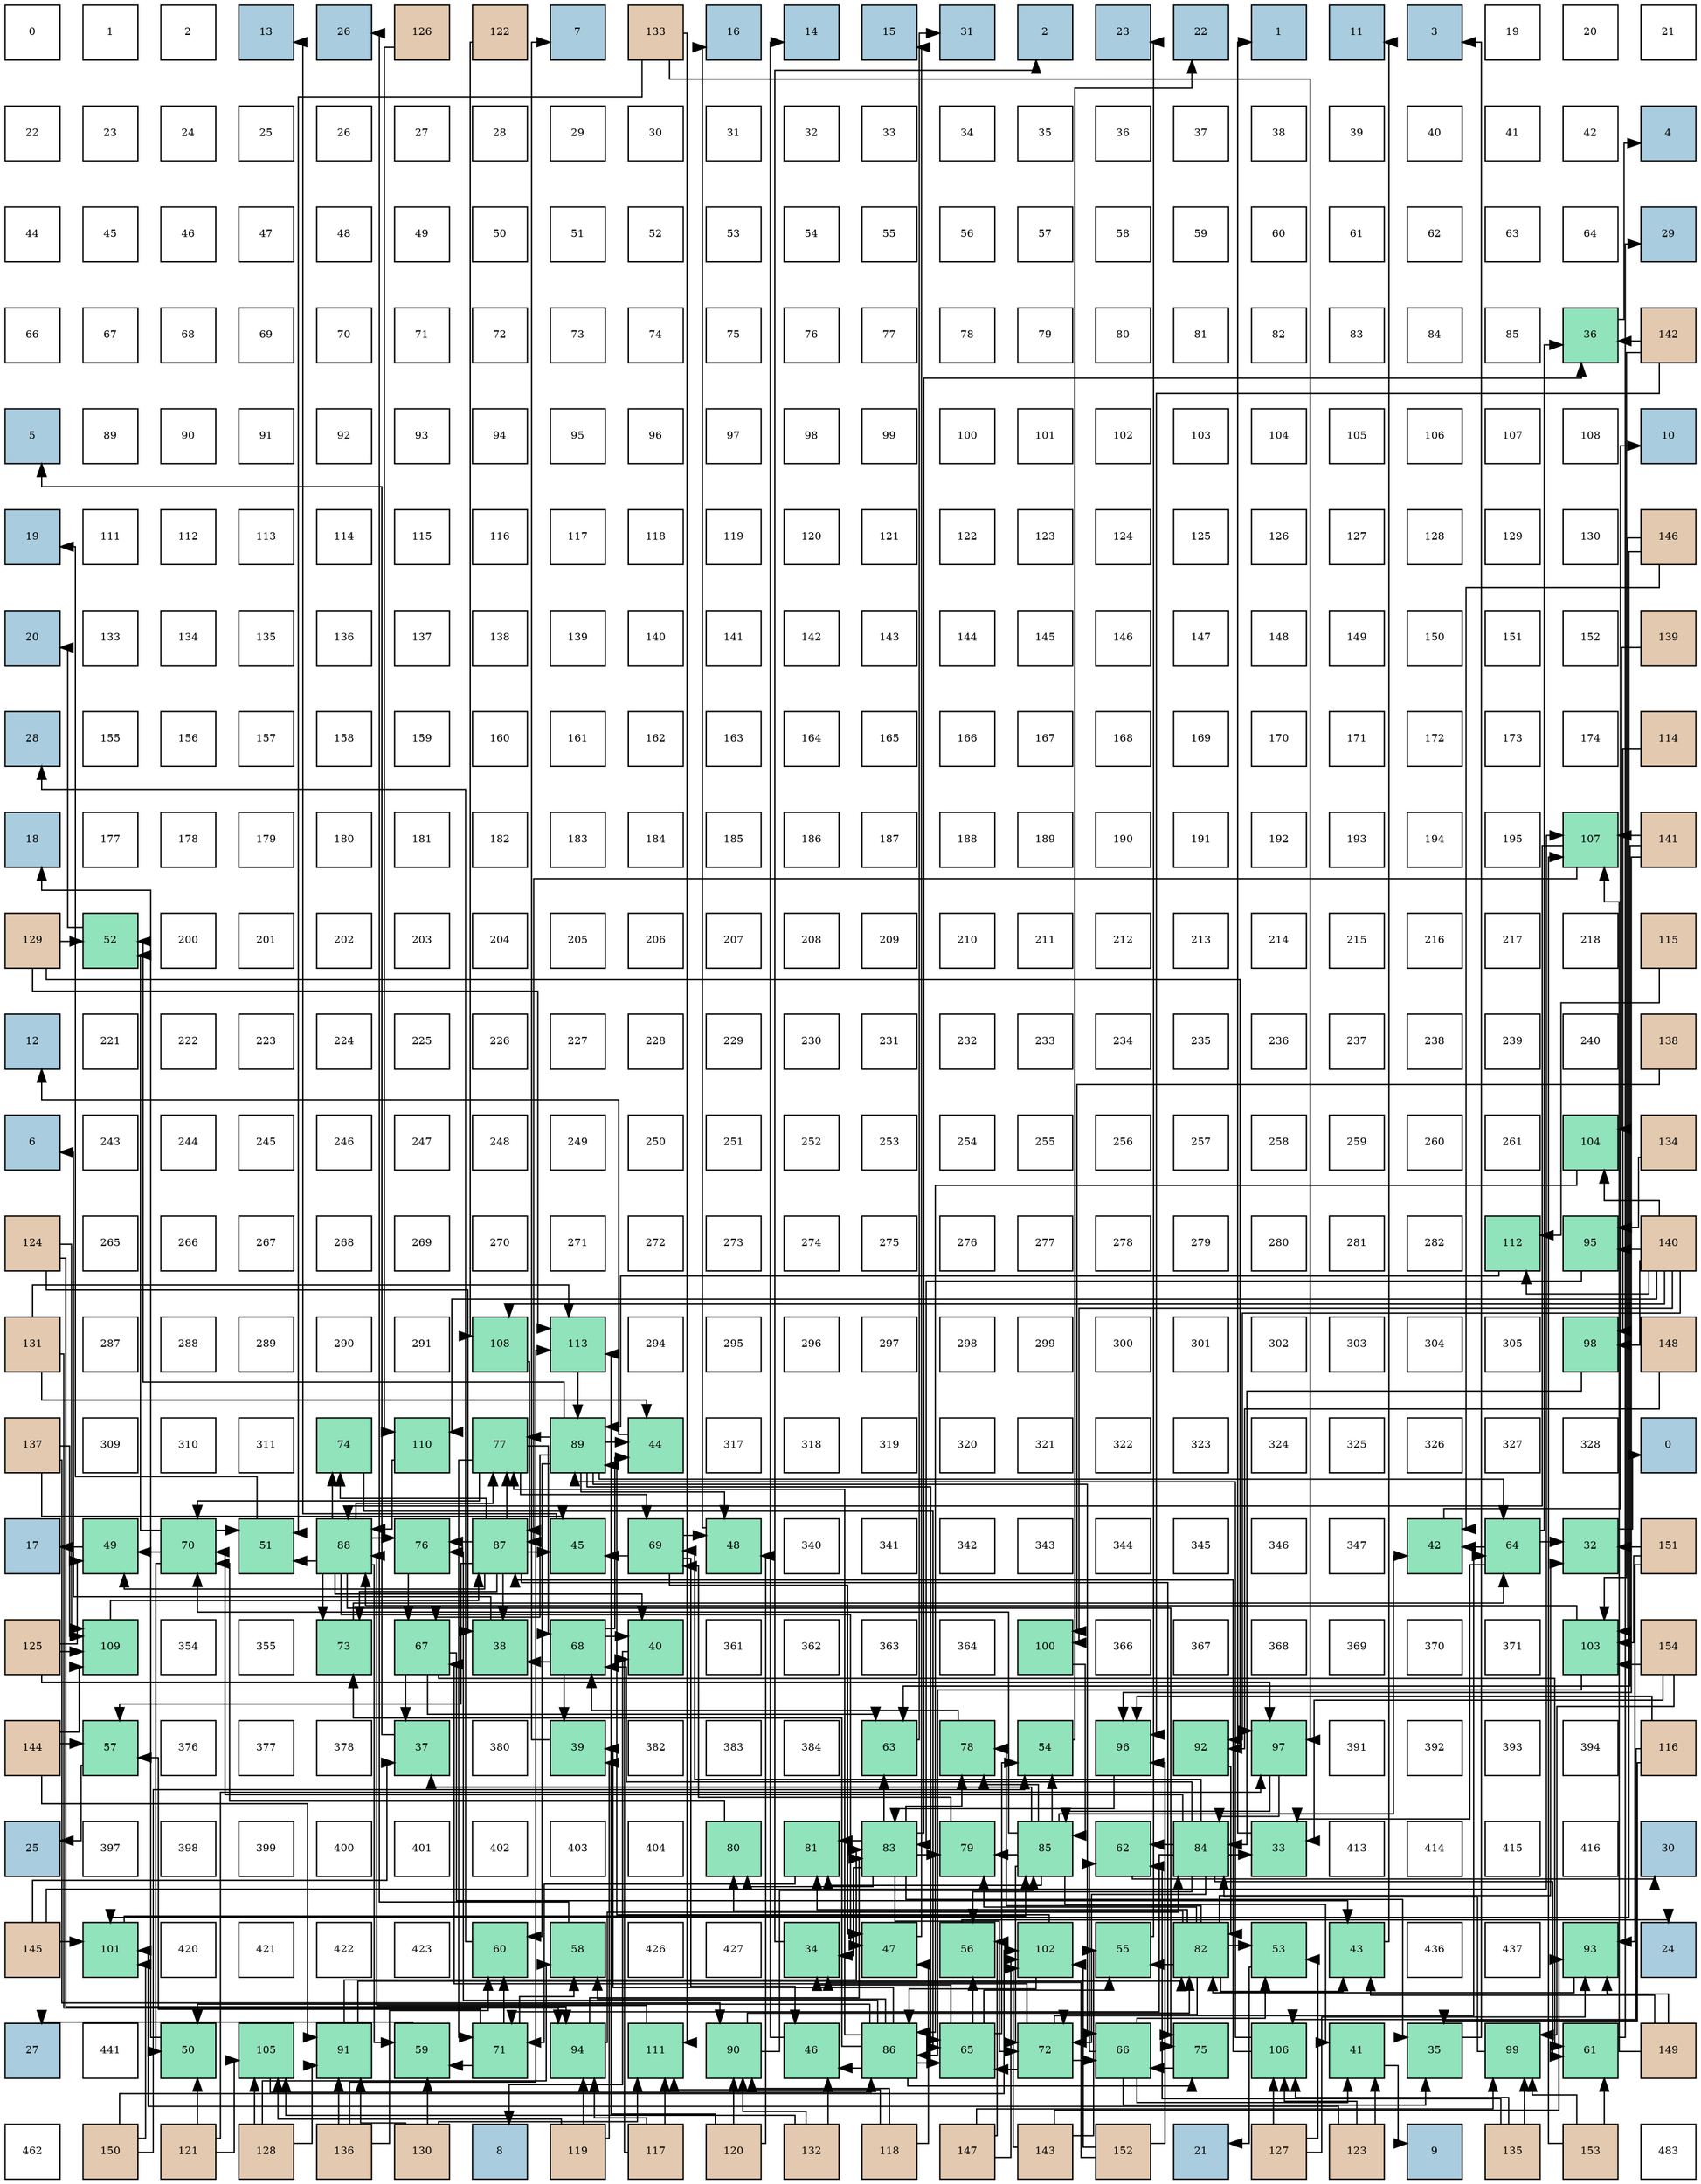 digraph layout{
 rankdir=TB;
 splines=ortho;
 node [style=filled shape=square fixedsize=true width=0.6];
0[label="0", fontsize=8, fillcolor="#ffffff"];
1[label="1", fontsize=8, fillcolor="#ffffff"];
2[label="2", fontsize=8, fillcolor="#ffffff"];
3[label="13", fontsize=8, fillcolor="#a9ccde"];
4[label="26", fontsize=8, fillcolor="#a9ccde"];
5[label="126", fontsize=8, fillcolor="#e3c9af"];
6[label="122", fontsize=8, fillcolor="#e3c9af"];
7[label="7", fontsize=8, fillcolor="#a9ccde"];
8[label="133", fontsize=8, fillcolor="#e3c9af"];
9[label="16", fontsize=8, fillcolor="#a9ccde"];
10[label="14", fontsize=8, fillcolor="#a9ccde"];
11[label="15", fontsize=8, fillcolor="#a9ccde"];
12[label="31", fontsize=8, fillcolor="#a9ccde"];
13[label="2", fontsize=8, fillcolor="#a9ccde"];
14[label="23", fontsize=8, fillcolor="#a9ccde"];
15[label="22", fontsize=8, fillcolor="#a9ccde"];
16[label="1", fontsize=8, fillcolor="#a9ccde"];
17[label="11", fontsize=8, fillcolor="#a9ccde"];
18[label="3", fontsize=8, fillcolor="#a9ccde"];
19[label="19", fontsize=8, fillcolor="#ffffff"];
20[label="20", fontsize=8, fillcolor="#ffffff"];
21[label="21", fontsize=8, fillcolor="#ffffff"];
22[label="22", fontsize=8, fillcolor="#ffffff"];
23[label="23", fontsize=8, fillcolor="#ffffff"];
24[label="24", fontsize=8, fillcolor="#ffffff"];
25[label="25", fontsize=8, fillcolor="#ffffff"];
26[label="26", fontsize=8, fillcolor="#ffffff"];
27[label="27", fontsize=8, fillcolor="#ffffff"];
28[label="28", fontsize=8, fillcolor="#ffffff"];
29[label="29", fontsize=8, fillcolor="#ffffff"];
30[label="30", fontsize=8, fillcolor="#ffffff"];
31[label="31", fontsize=8, fillcolor="#ffffff"];
32[label="32", fontsize=8, fillcolor="#ffffff"];
33[label="33", fontsize=8, fillcolor="#ffffff"];
34[label="34", fontsize=8, fillcolor="#ffffff"];
35[label="35", fontsize=8, fillcolor="#ffffff"];
36[label="36", fontsize=8, fillcolor="#ffffff"];
37[label="37", fontsize=8, fillcolor="#ffffff"];
38[label="38", fontsize=8, fillcolor="#ffffff"];
39[label="39", fontsize=8, fillcolor="#ffffff"];
40[label="40", fontsize=8, fillcolor="#ffffff"];
41[label="41", fontsize=8, fillcolor="#ffffff"];
42[label="42", fontsize=8, fillcolor="#ffffff"];
43[label="4", fontsize=8, fillcolor="#a9ccde"];
44[label="44", fontsize=8, fillcolor="#ffffff"];
45[label="45", fontsize=8, fillcolor="#ffffff"];
46[label="46", fontsize=8, fillcolor="#ffffff"];
47[label="47", fontsize=8, fillcolor="#ffffff"];
48[label="48", fontsize=8, fillcolor="#ffffff"];
49[label="49", fontsize=8, fillcolor="#ffffff"];
50[label="50", fontsize=8, fillcolor="#ffffff"];
51[label="51", fontsize=8, fillcolor="#ffffff"];
52[label="52", fontsize=8, fillcolor="#ffffff"];
53[label="53", fontsize=8, fillcolor="#ffffff"];
54[label="54", fontsize=8, fillcolor="#ffffff"];
55[label="55", fontsize=8, fillcolor="#ffffff"];
56[label="56", fontsize=8, fillcolor="#ffffff"];
57[label="57", fontsize=8, fillcolor="#ffffff"];
58[label="58", fontsize=8, fillcolor="#ffffff"];
59[label="59", fontsize=8, fillcolor="#ffffff"];
60[label="60", fontsize=8, fillcolor="#ffffff"];
61[label="61", fontsize=8, fillcolor="#ffffff"];
62[label="62", fontsize=8, fillcolor="#ffffff"];
63[label="63", fontsize=8, fillcolor="#ffffff"];
64[label="64", fontsize=8, fillcolor="#ffffff"];
65[label="29", fontsize=8, fillcolor="#a9ccde"];
66[label="66", fontsize=8, fillcolor="#ffffff"];
67[label="67", fontsize=8, fillcolor="#ffffff"];
68[label="68", fontsize=8, fillcolor="#ffffff"];
69[label="69", fontsize=8, fillcolor="#ffffff"];
70[label="70", fontsize=8, fillcolor="#ffffff"];
71[label="71", fontsize=8, fillcolor="#ffffff"];
72[label="72", fontsize=8, fillcolor="#ffffff"];
73[label="73", fontsize=8, fillcolor="#ffffff"];
74[label="74", fontsize=8, fillcolor="#ffffff"];
75[label="75", fontsize=8, fillcolor="#ffffff"];
76[label="76", fontsize=8, fillcolor="#ffffff"];
77[label="77", fontsize=8, fillcolor="#ffffff"];
78[label="78", fontsize=8, fillcolor="#ffffff"];
79[label="79", fontsize=8, fillcolor="#ffffff"];
80[label="80", fontsize=8, fillcolor="#ffffff"];
81[label="81", fontsize=8, fillcolor="#ffffff"];
82[label="82", fontsize=8, fillcolor="#ffffff"];
83[label="83", fontsize=8, fillcolor="#ffffff"];
84[label="84", fontsize=8, fillcolor="#ffffff"];
85[label="85", fontsize=8, fillcolor="#ffffff"];
86[label="36", fontsize=8, fillcolor="#91e3bb"];
87[label="142", fontsize=8, fillcolor="#e3c9af"];
88[label="5", fontsize=8, fillcolor="#a9ccde"];
89[label="89", fontsize=8, fillcolor="#ffffff"];
90[label="90", fontsize=8, fillcolor="#ffffff"];
91[label="91", fontsize=8, fillcolor="#ffffff"];
92[label="92", fontsize=8, fillcolor="#ffffff"];
93[label="93", fontsize=8, fillcolor="#ffffff"];
94[label="94", fontsize=8, fillcolor="#ffffff"];
95[label="95", fontsize=8, fillcolor="#ffffff"];
96[label="96", fontsize=8, fillcolor="#ffffff"];
97[label="97", fontsize=8, fillcolor="#ffffff"];
98[label="98", fontsize=8, fillcolor="#ffffff"];
99[label="99", fontsize=8, fillcolor="#ffffff"];
100[label="100", fontsize=8, fillcolor="#ffffff"];
101[label="101", fontsize=8, fillcolor="#ffffff"];
102[label="102", fontsize=8, fillcolor="#ffffff"];
103[label="103", fontsize=8, fillcolor="#ffffff"];
104[label="104", fontsize=8, fillcolor="#ffffff"];
105[label="105", fontsize=8, fillcolor="#ffffff"];
106[label="106", fontsize=8, fillcolor="#ffffff"];
107[label="107", fontsize=8, fillcolor="#ffffff"];
108[label="108", fontsize=8, fillcolor="#ffffff"];
109[label="10", fontsize=8, fillcolor="#a9ccde"];
110[label="19", fontsize=8, fillcolor="#a9ccde"];
111[label="111", fontsize=8, fillcolor="#ffffff"];
112[label="112", fontsize=8, fillcolor="#ffffff"];
113[label="113", fontsize=8, fillcolor="#ffffff"];
114[label="114", fontsize=8, fillcolor="#ffffff"];
115[label="115", fontsize=8, fillcolor="#ffffff"];
116[label="116", fontsize=8, fillcolor="#ffffff"];
117[label="117", fontsize=8, fillcolor="#ffffff"];
118[label="118", fontsize=8, fillcolor="#ffffff"];
119[label="119", fontsize=8, fillcolor="#ffffff"];
120[label="120", fontsize=8, fillcolor="#ffffff"];
121[label="121", fontsize=8, fillcolor="#ffffff"];
122[label="122", fontsize=8, fillcolor="#ffffff"];
123[label="123", fontsize=8, fillcolor="#ffffff"];
124[label="124", fontsize=8, fillcolor="#ffffff"];
125[label="125", fontsize=8, fillcolor="#ffffff"];
126[label="126", fontsize=8, fillcolor="#ffffff"];
127[label="127", fontsize=8, fillcolor="#ffffff"];
128[label="128", fontsize=8, fillcolor="#ffffff"];
129[label="129", fontsize=8, fillcolor="#ffffff"];
130[label="130", fontsize=8, fillcolor="#ffffff"];
131[label="146", fontsize=8, fillcolor="#e3c9af"];
132[label="20", fontsize=8, fillcolor="#a9ccde"];
133[label="133", fontsize=8, fillcolor="#ffffff"];
134[label="134", fontsize=8, fillcolor="#ffffff"];
135[label="135", fontsize=8, fillcolor="#ffffff"];
136[label="136", fontsize=8, fillcolor="#ffffff"];
137[label="137", fontsize=8, fillcolor="#ffffff"];
138[label="138", fontsize=8, fillcolor="#ffffff"];
139[label="139", fontsize=8, fillcolor="#ffffff"];
140[label="140", fontsize=8, fillcolor="#ffffff"];
141[label="141", fontsize=8, fillcolor="#ffffff"];
142[label="142", fontsize=8, fillcolor="#ffffff"];
143[label="143", fontsize=8, fillcolor="#ffffff"];
144[label="144", fontsize=8, fillcolor="#ffffff"];
145[label="145", fontsize=8, fillcolor="#ffffff"];
146[label="146", fontsize=8, fillcolor="#ffffff"];
147[label="147", fontsize=8, fillcolor="#ffffff"];
148[label="148", fontsize=8, fillcolor="#ffffff"];
149[label="149", fontsize=8, fillcolor="#ffffff"];
150[label="150", fontsize=8, fillcolor="#ffffff"];
151[label="151", fontsize=8, fillcolor="#ffffff"];
152[label="152", fontsize=8, fillcolor="#ffffff"];
153[label="139", fontsize=8, fillcolor="#e3c9af"];
154[label="28", fontsize=8, fillcolor="#a9ccde"];
155[label="155", fontsize=8, fillcolor="#ffffff"];
156[label="156", fontsize=8, fillcolor="#ffffff"];
157[label="157", fontsize=8, fillcolor="#ffffff"];
158[label="158", fontsize=8, fillcolor="#ffffff"];
159[label="159", fontsize=8, fillcolor="#ffffff"];
160[label="160", fontsize=8, fillcolor="#ffffff"];
161[label="161", fontsize=8, fillcolor="#ffffff"];
162[label="162", fontsize=8, fillcolor="#ffffff"];
163[label="163", fontsize=8, fillcolor="#ffffff"];
164[label="164", fontsize=8, fillcolor="#ffffff"];
165[label="165", fontsize=8, fillcolor="#ffffff"];
166[label="166", fontsize=8, fillcolor="#ffffff"];
167[label="167", fontsize=8, fillcolor="#ffffff"];
168[label="168", fontsize=8, fillcolor="#ffffff"];
169[label="169", fontsize=8, fillcolor="#ffffff"];
170[label="170", fontsize=8, fillcolor="#ffffff"];
171[label="171", fontsize=8, fillcolor="#ffffff"];
172[label="172", fontsize=8, fillcolor="#ffffff"];
173[label="173", fontsize=8, fillcolor="#ffffff"];
174[label="174", fontsize=8, fillcolor="#ffffff"];
175[label="114", fontsize=8, fillcolor="#e3c9af"];
176[label="18", fontsize=8, fillcolor="#a9ccde"];
177[label="177", fontsize=8, fillcolor="#ffffff"];
178[label="178", fontsize=8, fillcolor="#ffffff"];
179[label="179", fontsize=8, fillcolor="#ffffff"];
180[label="180", fontsize=8, fillcolor="#ffffff"];
181[label="181", fontsize=8, fillcolor="#ffffff"];
182[label="182", fontsize=8, fillcolor="#ffffff"];
183[label="183", fontsize=8, fillcolor="#ffffff"];
184[label="184", fontsize=8, fillcolor="#ffffff"];
185[label="185", fontsize=8, fillcolor="#ffffff"];
186[label="186", fontsize=8, fillcolor="#ffffff"];
187[label="187", fontsize=8, fillcolor="#ffffff"];
188[label="188", fontsize=8, fillcolor="#ffffff"];
189[label="189", fontsize=8, fillcolor="#ffffff"];
190[label="190", fontsize=8, fillcolor="#ffffff"];
191[label="191", fontsize=8, fillcolor="#ffffff"];
192[label="192", fontsize=8, fillcolor="#ffffff"];
193[label="193", fontsize=8, fillcolor="#ffffff"];
194[label="194", fontsize=8, fillcolor="#ffffff"];
195[label="195", fontsize=8, fillcolor="#ffffff"];
196[label="107", fontsize=8, fillcolor="#91e3bb"];
197[label="141", fontsize=8, fillcolor="#e3c9af"];
198[label="129", fontsize=8, fillcolor="#e3c9af"];
199[label="52", fontsize=8, fillcolor="#91e3bb"];
200[label="200", fontsize=8, fillcolor="#ffffff"];
201[label="201", fontsize=8, fillcolor="#ffffff"];
202[label="202", fontsize=8, fillcolor="#ffffff"];
203[label="203", fontsize=8, fillcolor="#ffffff"];
204[label="204", fontsize=8, fillcolor="#ffffff"];
205[label="205", fontsize=8, fillcolor="#ffffff"];
206[label="206", fontsize=8, fillcolor="#ffffff"];
207[label="207", fontsize=8, fillcolor="#ffffff"];
208[label="208", fontsize=8, fillcolor="#ffffff"];
209[label="209", fontsize=8, fillcolor="#ffffff"];
210[label="210", fontsize=8, fillcolor="#ffffff"];
211[label="211", fontsize=8, fillcolor="#ffffff"];
212[label="212", fontsize=8, fillcolor="#ffffff"];
213[label="213", fontsize=8, fillcolor="#ffffff"];
214[label="214", fontsize=8, fillcolor="#ffffff"];
215[label="215", fontsize=8, fillcolor="#ffffff"];
216[label="216", fontsize=8, fillcolor="#ffffff"];
217[label="217", fontsize=8, fillcolor="#ffffff"];
218[label="218", fontsize=8, fillcolor="#ffffff"];
219[label="115", fontsize=8, fillcolor="#e3c9af"];
220[label="12", fontsize=8, fillcolor="#a9ccde"];
221[label="221", fontsize=8, fillcolor="#ffffff"];
222[label="222", fontsize=8, fillcolor="#ffffff"];
223[label="223", fontsize=8, fillcolor="#ffffff"];
224[label="224", fontsize=8, fillcolor="#ffffff"];
225[label="225", fontsize=8, fillcolor="#ffffff"];
226[label="226", fontsize=8, fillcolor="#ffffff"];
227[label="227", fontsize=8, fillcolor="#ffffff"];
228[label="228", fontsize=8, fillcolor="#ffffff"];
229[label="229", fontsize=8, fillcolor="#ffffff"];
230[label="230", fontsize=8, fillcolor="#ffffff"];
231[label="231", fontsize=8, fillcolor="#ffffff"];
232[label="232", fontsize=8, fillcolor="#ffffff"];
233[label="233", fontsize=8, fillcolor="#ffffff"];
234[label="234", fontsize=8, fillcolor="#ffffff"];
235[label="235", fontsize=8, fillcolor="#ffffff"];
236[label="236", fontsize=8, fillcolor="#ffffff"];
237[label="237", fontsize=8, fillcolor="#ffffff"];
238[label="238", fontsize=8, fillcolor="#ffffff"];
239[label="239", fontsize=8, fillcolor="#ffffff"];
240[label="240", fontsize=8, fillcolor="#ffffff"];
241[label="138", fontsize=8, fillcolor="#e3c9af"];
242[label="6", fontsize=8, fillcolor="#a9ccde"];
243[label="243", fontsize=8, fillcolor="#ffffff"];
244[label="244", fontsize=8, fillcolor="#ffffff"];
245[label="245", fontsize=8, fillcolor="#ffffff"];
246[label="246", fontsize=8, fillcolor="#ffffff"];
247[label="247", fontsize=8, fillcolor="#ffffff"];
248[label="248", fontsize=8, fillcolor="#ffffff"];
249[label="249", fontsize=8, fillcolor="#ffffff"];
250[label="250", fontsize=8, fillcolor="#ffffff"];
251[label="251", fontsize=8, fillcolor="#ffffff"];
252[label="252", fontsize=8, fillcolor="#ffffff"];
253[label="253", fontsize=8, fillcolor="#ffffff"];
254[label="254", fontsize=8, fillcolor="#ffffff"];
255[label="255", fontsize=8, fillcolor="#ffffff"];
256[label="256", fontsize=8, fillcolor="#ffffff"];
257[label="257", fontsize=8, fillcolor="#ffffff"];
258[label="258", fontsize=8, fillcolor="#ffffff"];
259[label="259", fontsize=8, fillcolor="#ffffff"];
260[label="260", fontsize=8, fillcolor="#ffffff"];
261[label="261", fontsize=8, fillcolor="#ffffff"];
262[label="104", fontsize=8, fillcolor="#91e3bb"];
263[label="134", fontsize=8, fillcolor="#e3c9af"];
264[label="124", fontsize=8, fillcolor="#e3c9af"];
265[label="265", fontsize=8, fillcolor="#ffffff"];
266[label="266", fontsize=8, fillcolor="#ffffff"];
267[label="267", fontsize=8, fillcolor="#ffffff"];
268[label="268", fontsize=8, fillcolor="#ffffff"];
269[label="269", fontsize=8, fillcolor="#ffffff"];
270[label="270", fontsize=8, fillcolor="#ffffff"];
271[label="271", fontsize=8, fillcolor="#ffffff"];
272[label="272", fontsize=8, fillcolor="#ffffff"];
273[label="273", fontsize=8, fillcolor="#ffffff"];
274[label="274", fontsize=8, fillcolor="#ffffff"];
275[label="275", fontsize=8, fillcolor="#ffffff"];
276[label="276", fontsize=8, fillcolor="#ffffff"];
277[label="277", fontsize=8, fillcolor="#ffffff"];
278[label="278", fontsize=8, fillcolor="#ffffff"];
279[label="279", fontsize=8, fillcolor="#ffffff"];
280[label="280", fontsize=8, fillcolor="#ffffff"];
281[label="281", fontsize=8, fillcolor="#ffffff"];
282[label="282", fontsize=8, fillcolor="#ffffff"];
283[label="112", fontsize=8, fillcolor="#91e3bb"];
284[label="95", fontsize=8, fillcolor="#91e3bb"];
285[label="140", fontsize=8, fillcolor="#e3c9af"];
286[label="131", fontsize=8, fillcolor="#e3c9af"];
287[label="287", fontsize=8, fillcolor="#ffffff"];
288[label="288", fontsize=8, fillcolor="#ffffff"];
289[label="289", fontsize=8, fillcolor="#ffffff"];
290[label="290", fontsize=8, fillcolor="#ffffff"];
291[label="291", fontsize=8, fillcolor="#ffffff"];
292[label="108", fontsize=8, fillcolor="#91e3bb"];
293[label="113", fontsize=8, fillcolor="#91e3bb"];
294[label="294", fontsize=8, fillcolor="#ffffff"];
295[label="295", fontsize=8, fillcolor="#ffffff"];
296[label="296", fontsize=8, fillcolor="#ffffff"];
297[label="297", fontsize=8, fillcolor="#ffffff"];
298[label="298", fontsize=8, fillcolor="#ffffff"];
299[label="299", fontsize=8, fillcolor="#ffffff"];
300[label="300", fontsize=8, fillcolor="#ffffff"];
301[label="301", fontsize=8, fillcolor="#ffffff"];
302[label="302", fontsize=8, fillcolor="#ffffff"];
303[label="303", fontsize=8, fillcolor="#ffffff"];
304[label="304", fontsize=8, fillcolor="#ffffff"];
305[label="305", fontsize=8, fillcolor="#ffffff"];
306[label="98", fontsize=8, fillcolor="#91e3bb"];
307[label="148", fontsize=8, fillcolor="#e3c9af"];
308[label="137", fontsize=8, fillcolor="#e3c9af"];
309[label="309", fontsize=8, fillcolor="#ffffff"];
310[label="310", fontsize=8, fillcolor="#ffffff"];
311[label="311", fontsize=8, fillcolor="#ffffff"];
312[label="74", fontsize=8, fillcolor="#91e3bb"];
313[label="110", fontsize=8, fillcolor="#91e3bb"];
314[label="77", fontsize=8, fillcolor="#91e3bb"];
315[label="89", fontsize=8, fillcolor="#91e3bb"];
316[label="44", fontsize=8, fillcolor="#91e3bb"];
317[label="317", fontsize=8, fillcolor="#ffffff"];
318[label="318", fontsize=8, fillcolor="#ffffff"];
319[label="319", fontsize=8, fillcolor="#ffffff"];
320[label="320", fontsize=8, fillcolor="#ffffff"];
321[label="321", fontsize=8, fillcolor="#ffffff"];
322[label="322", fontsize=8, fillcolor="#ffffff"];
323[label="323", fontsize=8, fillcolor="#ffffff"];
324[label="324", fontsize=8, fillcolor="#ffffff"];
325[label="325", fontsize=8, fillcolor="#ffffff"];
326[label="326", fontsize=8, fillcolor="#ffffff"];
327[label="327", fontsize=8, fillcolor="#ffffff"];
328[label="328", fontsize=8, fillcolor="#ffffff"];
329[label="0", fontsize=8, fillcolor="#a9ccde"];
330[label="17", fontsize=8, fillcolor="#a9ccde"];
331[label="49", fontsize=8, fillcolor="#91e3bb"];
332[label="70", fontsize=8, fillcolor="#91e3bb"];
333[label="51", fontsize=8, fillcolor="#91e3bb"];
334[label="88", fontsize=8, fillcolor="#91e3bb"];
335[label="76", fontsize=8, fillcolor="#91e3bb"];
336[label="87", fontsize=8, fillcolor="#91e3bb"];
337[label="45", fontsize=8, fillcolor="#91e3bb"];
338[label="69", fontsize=8, fillcolor="#91e3bb"];
339[label="48", fontsize=8, fillcolor="#91e3bb"];
340[label="340", fontsize=8, fillcolor="#ffffff"];
341[label="341", fontsize=8, fillcolor="#ffffff"];
342[label="342", fontsize=8, fillcolor="#ffffff"];
343[label="343", fontsize=8, fillcolor="#ffffff"];
344[label="344", fontsize=8, fillcolor="#ffffff"];
345[label="345", fontsize=8, fillcolor="#ffffff"];
346[label="346", fontsize=8, fillcolor="#ffffff"];
347[label="347", fontsize=8, fillcolor="#ffffff"];
348[label="42", fontsize=8, fillcolor="#91e3bb"];
349[label="64", fontsize=8, fillcolor="#91e3bb"];
350[label="32", fontsize=8, fillcolor="#91e3bb"];
351[label="151", fontsize=8, fillcolor="#e3c9af"];
352[label="125", fontsize=8, fillcolor="#e3c9af"];
353[label="109", fontsize=8, fillcolor="#91e3bb"];
354[label="354", fontsize=8, fillcolor="#ffffff"];
355[label="355", fontsize=8, fillcolor="#ffffff"];
356[label="73", fontsize=8, fillcolor="#91e3bb"];
357[label="67", fontsize=8, fillcolor="#91e3bb"];
358[label="38", fontsize=8, fillcolor="#91e3bb"];
359[label="68", fontsize=8, fillcolor="#91e3bb"];
360[label="40", fontsize=8, fillcolor="#91e3bb"];
361[label="361", fontsize=8, fillcolor="#ffffff"];
362[label="362", fontsize=8, fillcolor="#ffffff"];
363[label="363", fontsize=8, fillcolor="#ffffff"];
364[label="364", fontsize=8, fillcolor="#ffffff"];
365[label="100", fontsize=8, fillcolor="#91e3bb"];
366[label="366", fontsize=8, fillcolor="#ffffff"];
367[label="367", fontsize=8, fillcolor="#ffffff"];
368[label="368", fontsize=8, fillcolor="#ffffff"];
369[label="369", fontsize=8, fillcolor="#ffffff"];
370[label="370", fontsize=8, fillcolor="#ffffff"];
371[label="371", fontsize=8, fillcolor="#ffffff"];
372[label="103", fontsize=8, fillcolor="#91e3bb"];
373[label="154", fontsize=8, fillcolor="#e3c9af"];
374[label="144", fontsize=8, fillcolor="#e3c9af"];
375[label="57", fontsize=8, fillcolor="#91e3bb"];
376[label="376", fontsize=8, fillcolor="#ffffff"];
377[label="377", fontsize=8, fillcolor="#ffffff"];
378[label="378", fontsize=8, fillcolor="#ffffff"];
379[label="37", fontsize=8, fillcolor="#91e3bb"];
380[label="380", fontsize=8, fillcolor="#ffffff"];
381[label="39", fontsize=8, fillcolor="#91e3bb"];
382[label="382", fontsize=8, fillcolor="#ffffff"];
383[label="383", fontsize=8, fillcolor="#ffffff"];
384[label="384", fontsize=8, fillcolor="#ffffff"];
385[label="63", fontsize=8, fillcolor="#91e3bb"];
386[label="78", fontsize=8, fillcolor="#91e3bb"];
387[label="54", fontsize=8, fillcolor="#91e3bb"];
388[label="96", fontsize=8, fillcolor="#91e3bb"];
389[label="92", fontsize=8, fillcolor="#91e3bb"];
390[label="97", fontsize=8, fillcolor="#91e3bb"];
391[label="391", fontsize=8, fillcolor="#ffffff"];
392[label="392", fontsize=8, fillcolor="#ffffff"];
393[label="393", fontsize=8, fillcolor="#ffffff"];
394[label="394", fontsize=8, fillcolor="#ffffff"];
395[label="116", fontsize=8, fillcolor="#e3c9af"];
396[label="25", fontsize=8, fillcolor="#a9ccde"];
397[label="397", fontsize=8, fillcolor="#ffffff"];
398[label="398", fontsize=8, fillcolor="#ffffff"];
399[label="399", fontsize=8, fillcolor="#ffffff"];
400[label="400", fontsize=8, fillcolor="#ffffff"];
401[label="401", fontsize=8, fillcolor="#ffffff"];
402[label="402", fontsize=8, fillcolor="#ffffff"];
403[label="403", fontsize=8, fillcolor="#ffffff"];
404[label="404", fontsize=8, fillcolor="#ffffff"];
405[label="80", fontsize=8, fillcolor="#91e3bb"];
406[label="81", fontsize=8, fillcolor="#91e3bb"];
407[label="83", fontsize=8, fillcolor="#91e3bb"];
408[label="79", fontsize=8, fillcolor="#91e3bb"];
409[label="85", fontsize=8, fillcolor="#91e3bb"];
410[label="62", fontsize=8, fillcolor="#91e3bb"];
411[label="84", fontsize=8, fillcolor="#91e3bb"];
412[label="33", fontsize=8, fillcolor="#91e3bb"];
413[label="413", fontsize=8, fillcolor="#ffffff"];
414[label="414", fontsize=8, fillcolor="#ffffff"];
415[label="415", fontsize=8, fillcolor="#ffffff"];
416[label="416", fontsize=8, fillcolor="#ffffff"];
417[label="30", fontsize=8, fillcolor="#a9ccde"];
418[label="145", fontsize=8, fillcolor="#e3c9af"];
419[label="101", fontsize=8, fillcolor="#91e3bb"];
420[label="420", fontsize=8, fillcolor="#ffffff"];
421[label="421", fontsize=8, fillcolor="#ffffff"];
422[label="422", fontsize=8, fillcolor="#ffffff"];
423[label="423", fontsize=8, fillcolor="#ffffff"];
424[label="60", fontsize=8, fillcolor="#91e3bb"];
425[label="58", fontsize=8, fillcolor="#91e3bb"];
426[label="426", fontsize=8, fillcolor="#ffffff"];
427[label="427", fontsize=8, fillcolor="#ffffff"];
428[label="34", fontsize=8, fillcolor="#91e3bb"];
429[label="47", fontsize=8, fillcolor="#91e3bb"];
430[label="56", fontsize=8, fillcolor="#91e3bb"];
431[label="102", fontsize=8, fillcolor="#91e3bb"];
432[label="55", fontsize=8, fillcolor="#91e3bb"];
433[label="82", fontsize=8, fillcolor="#91e3bb"];
434[label="53", fontsize=8, fillcolor="#91e3bb"];
435[label="43", fontsize=8, fillcolor="#91e3bb"];
436[label="436", fontsize=8, fillcolor="#ffffff"];
437[label="437", fontsize=8, fillcolor="#ffffff"];
438[label="93", fontsize=8, fillcolor="#91e3bb"];
439[label="24", fontsize=8, fillcolor="#a9ccde"];
440[label="27", fontsize=8, fillcolor="#a9ccde"];
441[label="441", fontsize=8, fillcolor="#ffffff"];
442[label="50", fontsize=8, fillcolor="#91e3bb"];
443[label="105", fontsize=8, fillcolor="#91e3bb"];
444[label="91", fontsize=8, fillcolor="#91e3bb"];
445[label="59", fontsize=8, fillcolor="#91e3bb"];
446[label="71", fontsize=8, fillcolor="#91e3bb"];
447[label="94", fontsize=8, fillcolor="#91e3bb"];
448[label="111", fontsize=8, fillcolor="#91e3bb"];
449[label="90", fontsize=8, fillcolor="#91e3bb"];
450[label="46", fontsize=8, fillcolor="#91e3bb"];
451[label="86", fontsize=8, fillcolor="#91e3bb"];
452[label="65", fontsize=8, fillcolor="#91e3bb"];
453[label="72", fontsize=8, fillcolor="#91e3bb"];
454[label="66", fontsize=8, fillcolor="#91e3bb"];
455[label="75", fontsize=8, fillcolor="#91e3bb"];
456[label="106", fontsize=8, fillcolor="#91e3bb"];
457[label="41", fontsize=8, fillcolor="#91e3bb"];
458[label="35", fontsize=8, fillcolor="#91e3bb"];
459[label="99", fontsize=8, fillcolor="#91e3bb"];
460[label="61", fontsize=8, fillcolor="#91e3bb"];
461[label="149", fontsize=8, fillcolor="#e3c9af"];
462[label="462", fontsize=8, fillcolor="#ffffff"];
463[label="150", fontsize=8, fillcolor="#e3c9af"];
464[label="121", fontsize=8, fillcolor="#e3c9af"];
465[label="128", fontsize=8, fillcolor="#e3c9af"];
466[label="136", fontsize=8, fillcolor="#e3c9af"];
467[label="130", fontsize=8, fillcolor="#e3c9af"];
468[label="8", fontsize=8, fillcolor="#a9ccde"];
469[label="119", fontsize=8, fillcolor="#e3c9af"];
470[label="117", fontsize=8, fillcolor="#e3c9af"];
471[label="120", fontsize=8, fillcolor="#e3c9af"];
472[label="132", fontsize=8, fillcolor="#e3c9af"];
473[label="118", fontsize=8, fillcolor="#e3c9af"];
474[label="147", fontsize=8, fillcolor="#e3c9af"];
475[label="143", fontsize=8, fillcolor="#e3c9af"];
476[label="152", fontsize=8, fillcolor="#e3c9af"];
477[label="21", fontsize=8, fillcolor="#a9ccde"];
478[label="127", fontsize=8, fillcolor="#e3c9af"];
479[label="123", fontsize=8, fillcolor="#e3c9af"];
480[label="9", fontsize=8, fillcolor="#a9ccde"];
481[label="135", fontsize=8, fillcolor="#e3c9af"];
482[label="153", fontsize=8, fillcolor="#e3c9af"];
483[label="483", fontsize=8, fillcolor="#ffffff"];
edge [constraint=false, style=vis];350 -> 329;
412 -> 16;
428 -> 13;
458 -> 18;
86 -> 43;
379 -> 88;
358 -> 242;
381 -> 7;
360 -> 468;
457 -> 480;
348 -> 109;
435 -> 17;
316 -> 220;
337 -> 3;
450 -> 10;
429 -> 11;
339 -> 9;
331 -> 330;
442 -> 176;
333 -> 110;
199 -> 132;
434 -> 477;
387 -> 15;
432 -> 14;
430 -> 439;
375 -> 396;
425 -> 4;
445 -> 440;
424 -> 154;
460 -> 65;
410 -> 417;
385 -> 12;
349 -> 350;
349 -> 412;
349 -> 86;
349 -> 348;
452 -> 428;
452 -> 387;
452 -> 432;
452 -> 430;
454 -> 458;
454 -> 457;
454 -> 434;
454 -> 410;
357 -> 379;
357 -> 435;
357 -> 460;
357 -> 385;
359 -> 358;
359 -> 381;
359 -> 360;
359 -> 316;
338 -> 337;
338 -> 450;
338 -> 429;
338 -> 339;
332 -> 331;
332 -> 442;
332 -> 333;
332 -> 199;
446 -> 375;
446 -> 425;
446 -> 445;
446 -> 424;
453 -> 349;
453 -> 452;
453 -> 454;
453 -> 357;
356 -> 349;
312 -> 452;
455 -> 454;
335 -> 357;
314 -> 359;
314 -> 338;
314 -> 332;
314 -> 446;
386 -> 359;
408 -> 338;
405 -> 332;
406 -> 446;
433 -> 350;
433 -> 435;
433 -> 434;
433 -> 432;
433 -> 453;
433 -> 386;
433 -> 408;
433 -> 405;
433 -> 406;
407 -> 428;
407 -> 458;
407 -> 86;
407 -> 385;
407 -> 453;
407 -> 386;
407 -> 408;
407 -> 405;
407 -> 406;
411 -> 412;
411 -> 430;
411 -> 460;
411 -> 410;
411 -> 359;
411 -> 338;
411 -> 332;
411 -> 446;
411 -> 453;
409 -> 379;
409 -> 457;
409 -> 348;
409 -> 387;
409 -> 332;
409 -> 453;
409 -> 386;
409 -> 408;
409 -> 406;
451 -> 381;
451 -> 450;
451 -> 442;
451 -> 425;
451 -> 452;
451 -> 356;
451 -> 455;
451 -> 335;
451 -> 314;
336 -> 358;
336 -> 337;
336 -> 331;
336 -> 375;
336 -> 356;
336 -> 312;
336 -> 455;
336 -> 335;
336 -> 314;
334 -> 360;
334 -> 429;
334 -> 333;
334 -> 445;
334 -> 356;
334 -> 312;
334 -> 455;
334 -> 335;
334 -> 314;
315 -> 316;
315 -> 339;
315 -> 199;
315 -> 424;
315 -> 349;
315 -> 452;
315 -> 454;
315 -> 357;
315 -> 314;
449 -> 433;
449 -> 409;
444 -> 433;
444 -> 407;
389 -> 433;
438 -> 433;
447 -> 407;
447 -> 411;
284 -> 407;
388 -> 407;
390 -> 411;
390 -> 409;
306 -> 411;
459 -> 411;
365 -> 409;
419 -> 409;
431 -> 451;
431 -> 315;
372 -> 451;
372 -> 334;
262 -> 451;
443 -> 451;
456 -> 336;
456 -> 315;
196 -> 336;
196 -> 334;
292 -> 336;
353 -> 336;
313 -> 334;
448 -> 334;
283 -> 315;
293 -> 315;
175 -> 306;
219 -> 283;
395 -> 458;
395 -> 388;
395 -> 456;
470 -> 360;
470 -> 447;
470 -> 448;
473 -> 429;
473 -> 449;
473 -> 448;
469 -> 381;
469 -> 447;
469 -> 443;
471 -> 339;
471 -> 449;
471 -> 293;
464 -> 442;
464 -> 390;
464 -> 443;
6 -> 292;
479 -> 457;
479 -> 419;
479 -> 456;
264 -> 358;
264 -> 447;
264 -> 353;
352 -> 331;
352 -> 390;
352 -> 353;
5 -> 313;
478 -> 434;
478 -> 438;
478 -> 456;
465 -> 425;
465 -> 444;
465 -> 443;
198 -> 199;
198 -> 390;
198 -> 293;
467 -> 445;
467 -> 444;
467 -> 448;
286 -> 316;
286 -> 447;
286 -> 293;
472 -> 450;
472 -> 449;
472 -> 443;
8 -> 333;
8 -> 390;
8 -> 448;
263 -> 284;
481 -> 410;
481 -> 459;
481 -> 456;
466 -> 424;
466 -> 444;
466 -> 293;
308 -> 337;
308 -> 449;
308 -> 353;
241 -> 365;
153 -> 262;
285 -> 389;
285 -> 284;
285 -> 306;
285 -> 365;
285 -> 262;
285 -> 292;
285 -> 313;
285 -> 283;
197 -> 385;
197 -> 388;
197 -> 196;
87 -> 86;
87 -> 388;
87 -> 372;
475 -> 432;
475 -> 438;
475 -> 431;
374 -> 375;
374 -> 444;
374 -> 353;
418 -> 379;
418 -> 419;
418 -> 196;
131 -> 348;
131 -> 419;
131 -> 372;
474 -> 430;
474 -> 459;
474 -> 431;
307 -> 389;
461 -> 435;
461 -> 438;
461 -> 196;
463 -> 387;
463 -> 419;
463 -> 431;
351 -> 350;
351 -> 438;
351 -> 372;
476 -> 428;
476 -> 388;
476 -> 431;
482 -> 460;
482 -> 459;
482 -> 196;
373 -> 412;
373 -> 459;
373 -> 372;
edge [constraint=true, style=invis];
0 -> 22 -> 44 -> 66 -> 88 -> 110 -> 132 -> 154 -> 176 -> 198 -> 220 -> 242 -> 264 -> 286 -> 308 -> 330 -> 352 -> 374 -> 396 -> 418 -> 440 -> 462;
1 -> 23 -> 45 -> 67 -> 89 -> 111 -> 133 -> 155 -> 177 -> 199 -> 221 -> 243 -> 265 -> 287 -> 309 -> 331 -> 353 -> 375 -> 397 -> 419 -> 441 -> 463;
2 -> 24 -> 46 -> 68 -> 90 -> 112 -> 134 -> 156 -> 178 -> 200 -> 222 -> 244 -> 266 -> 288 -> 310 -> 332 -> 354 -> 376 -> 398 -> 420 -> 442 -> 464;
3 -> 25 -> 47 -> 69 -> 91 -> 113 -> 135 -> 157 -> 179 -> 201 -> 223 -> 245 -> 267 -> 289 -> 311 -> 333 -> 355 -> 377 -> 399 -> 421 -> 443 -> 465;
4 -> 26 -> 48 -> 70 -> 92 -> 114 -> 136 -> 158 -> 180 -> 202 -> 224 -> 246 -> 268 -> 290 -> 312 -> 334 -> 356 -> 378 -> 400 -> 422 -> 444 -> 466;
5 -> 27 -> 49 -> 71 -> 93 -> 115 -> 137 -> 159 -> 181 -> 203 -> 225 -> 247 -> 269 -> 291 -> 313 -> 335 -> 357 -> 379 -> 401 -> 423 -> 445 -> 467;
6 -> 28 -> 50 -> 72 -> 94 -> 116 -> 138 -> 160 -> 182 -> 204 -> 226 -> 248 -> 270 -> 292 -> 314 -> 336 -> 358 -> 380 -> 402 -> 424 -> 446 -> 468;
7 -> 29 -> 51 -> 73 -> 95 -> 117 -> 139 -> 161 -> 183 -> 205 -> 227 -> 249 -> 271 -> 293 -> 315 -> 337 -> 359 -> 381 -> 403 -> 425 -> 447 -> 469;
8 -> 30 -> 52 -> 74 -> 96 -> 118 -> 140 -> 162 -> 184 -> 206 -> 228 -> 250 -> 272 -> 294 -> 316 -> 338 -> 360 -> 382 -> 404 -> 426 -> 448 -> 470;
9 -> 31 -> 53 -> 75 -> 97 -> 119 -> 141 -> 163 -> 185 -> 207 -> 229 -> 251 -> 273 -> 295 -> 317 -> 339 -> 361 -> 383 -> 405 -> 427 -> 449 -> 471;
10 -> 32 -> 54 -> 76 -> 98 -> 120 -> 142 -> 164 -> 186 -> 208 -> 230 -> 252 -> 274 -> 296 -> 318 -> 340 -> 362 -> 384 -> 406 -> 428 -> 450 -> 472;
11 -> 33 -> 55 -> 77 -> 99 -> 121 -> 143 -> 165 -> 187 -> 209 -> 231 -> 253 -> 275 -> 297 -> 319 -> 341 -> 363 -> 385 -> 407 -> 429 -> 451 -> 473;
12 -> 34 -> 56 -> 78 -> 100 -> 122 -> 144 -> 166 -> 188 -> 210 -> 232 -> 254 -> 276 -> 298 -> 320 -> 342 -> 364 -> 386 -> 408 -> 430 -> 452 -> 474;
13 -> 35 -> 57 -> 79 -> 101 -> 123 -> 145 -> 167 -> 189 -> 211 -> 233 -> 255 -> 277 -> 299 -> 321 -> 343 -> 365 -> 387 -> 409 -> 431 -> 453 -> 475;
14 -> 36 -> 58 -> 80 -> 102 -> 124 -> 146 -> 168 -> 190 -> 212 -> 234 -> 256 -> 278 -> 300 -> 322 -> 344 -> 366 -> 388 -> 410 -> 432 -> 454 -> 476;
15 -> 37 -> 59 -> 81 -> 103 -> 125 -> 147 -> 169 -> 191 -> 213 -> 235 -> 257 -> 279 -> 301 -> 323 -> 345 -> 367 -> 389 -> 411 -> 433 -> 455 -> 477;
16 -> 38 -> 60 -> 82 -> 104 -> 126 -> 148 -> 170 -> 192 -> 214 -> 236 -> 258 -> 280 -> 302 -> 324 -> 346 -> 368 -> 390 -> 412 -> 434 -> 456 -> 478;
17 -> 39 -> 61 -> 83 -> 105 -> 127 -> 149 -> 171 -> 193 -> 215 -> 237 -> 259 -> 281 -> 303 -> 325 -> 347 -> 369 -> 391 -> 413 -> 435 -> 457 -> 479;
18 -> 40 -> 62 -> 84 -> 106 -> 128 -> 150 -> 172 -> 194 -> 216 -> 238 -> 260 -> 282 -> 304 -> 326 -> 348 -> 370 -> 392 -> 414 -> 436 -> 458 -> 480;
19 -> 41 -> 63 -> 85 -> 107 -> 129 -> 151 -> 173 -> 195 -> 217 -> 239 -> 261 -> 283 -> 305 -> 327 -> 349 -> 371 -> 393 -> 415 -> 437 -> 459 -> 481;
20 -> 42 -> 64 -> 86 -> 108 -> 130 -> 152 -> 174 -> 196 -> 218 -> 240 -> 262 -> 284 -> 306 -> 328 -> 350 -> 372 -> 394 -> 416 -> 438 -> 460 -> 482;
21 -> 43 -> 65 -> 87 -> 109 -> 131 -> 153 -> 175 -> 197 -> 219 -> 241 -> 263 -> 285 -> 307 -> 329 -> 351 -> 373 -> 395 -> 417 -> 439 -> 461 -> 483;
rank = same {0 -> 1 -> 2 -> 3 -> 4 -> 5 -> 6 -> 7 -> 8 -> 9 -> 10 -> 11 -> 12 -> 13 -> 14 -> 15 -> 16 -> 17 -> 18 -> 19 -> 20 -> 21};
rank = same {22 -> 23 -> 24 -> 25 -> 26 -> 27 -> 28 -> 29 -> 30 -> 31 -> 32 -> 33 -> 34 -> 35 -> 36 -> 37 -> 38 -> 39 -> 40 -> 41 -> 42 -> 43};
rank = same {44 -> 45 -> 46 -> 47 -> 48 -> 49 -> 50 -> 51 -> 52 -> 53 -> 54 -> 55 -> 56 -> 57 -> 58 -> 59 -> 60 -> 61 -> 62 -> 63 -> 64 -> 65};
rank = same {66 -> 67 -> 68 -> 69 -> 70 -> 71 -> 72 -> 73 -> 74 -> 75 -> 76 -> 77 -> 78 -> 79 -> 80 -> 81 -> 82 -> 83 -> 84 -> 85 -> 86 -> 87};
rank = same {88 -> 89 -> 90 -> 91 -> 92 -> 93 -> 94 -> 95 -> 96 -> 97 -> 98 -> 99 -> 100 -> 101 -> 102 -> 103 -> 104 -> 105 -> 106 -> 107 -> 108 -> 109};
rank = same {110 -> 111 -> 112 -> 113 -> 114 -> 115 -> 116 -> 117 -> 118 -> 119 -> 120 -> 121 -> 122 -> 123 -> 124 -> 125 -> 126 -> 127 -> 128 -> 129 -> 130 -> 131};
rank = same {132 -> 133 -> 134 -> 135 -> 136 -> 137 -> 138 -> 139 -> 140 -> 141 -> 142 -> 143 -> 144 -> 145 -> 146 -> 147 -> 148 -> 149 -> 150 -> 151 -> 152 -> 153};
rank = same {154 -> 155 -> 156 -> 157 -> 158 -> 159 -> 160 -> 161 -> 162 -> 163 -> 164 -> 165 -> 166 -> 167 -> 168 -> 169 -> 170 -> 171 -> 172 -> 173 -> 174 -> 175};
rank = same {176 -> 177 -> 178 -> 179 -> 180 -> 181 -> 182 -> 183 -> 184 -> 185 -> 186 -> 187 -> 188 -> 189 -> 190 -> 191 -> 192 -> 193 -> 194 -> 195 -> 196 -> 197};
rank = same {198 -> 199 -> 200 -> 201 -> 202 -> 203 -> 204 -> 205 -> 206 -> 207 -> 208 -> 209 -> 210 -> 211 -> 212 -> 213 -> 214 -> 215 -> 216 -> 217 -> 218 -> 219};
rank = same {220 -> 221 -> 222 -> 223 -> 224 -> 225 -> 226 -> 227 -> 228 -> 229 -> 230 -> 231 -> 232 -> 233 -> 234 -> 235 -> 236 -> 237 -> 238 -> 239 -> 240 -> 241};
rank = same {242 -> 243 -> 244 -> 245 -> 246 -> 247 -> 248 -> 249 -> 250 -> 251 -> 252 -> 253 -> 254 -> 255 -> 256 -> 257 -> 258 -> 259 -> 260 -> 261 -> 262 -> 263};
rank = same {264 -> 265 -> 266 -> 267 -> 268 -> 269 -> 270 -> 271 -> 272 -> 273 -> 274 -> 275 -> 276 -> 277 -> 278 -> 279 -> 280 -> 281 -> 282 -> 283 -> 284 -> 285};
rank = same {286 -> 287 -> 288 -> 289 -> 290 -> 291 -> 292 -> 293 -> 294 -> 295 -> 296 -> 297 -> 298 -> 299 -> 300 -> 301 -> 302 -> 303 -> 304 -> 305 -> 306 -> 307};
rank = same {308 -> 309 -> 310 -> 311 -> 312 -> 313 -> 314 -> 315 -> 316 -> 317 -> 318 -> 319 -> 320 -> 321 -> 322 -> 323 -> 324 -> 325 -> 326 -> 327 -> 328 -> 329};
rank = same {330 -> 331 -> 332 -> 333 -> 334 -> 335 -> 336 -> 337 -> 338 -> 339 -> 340 -> 341 -> 342 -> 343 -> 344 -> 345 -> 346 -> 347 -> 348 -> 349 -> 350 -> 351};
rank = same {352 -> 353 -> 354 -> 355 -> 356 -> 357 -> 358 -> 359 -> 360 -> 361 -> 362 -> 363 -> 364 -> 365 -> 366 -> 367 -> 368 -> 369 -> 370 -> 371 -> 372 -> 373};
rank = same {374 -> 375 -> 376 -> 377 -> 378 -> 379 -> 380 -> 381 -> 382 -> 383 -> 384 -> 385 -> 386 -> 387 -> 388 -> 389 -> 390 -> 391 -> 392 -> 393 -> 394 -> 395};
rank = same {396 -> 397 -> 398 -> 399 -> 400 -> 401 -> 402 -> 403 -> 404 -> 405 -> 406 -> 407 -> 408 -> 409 -> 410 -> 411 -> 412 -> 413 -> 414 -> 415 -> 416 -> 417};
rank = same {418 -> 419 -> 420 -> 421 -> 422 -> 423 -> 424 -> 425 -> 426 -> 427 -> 428 -> 429 -> 430 -> 431 -> 432 -> 433 -> 434 -> 435 -> 436 -> 437 -> 438 -> 439};
rank = same {440 -> 441 -> 442 -> 443 -> 444 -> 445 -> 446 -> 447 -> 448 -> 449 -> 450 -> 451 -> 452 -> 453 -> 454 -> 455 -> 456 -> 457 -> 458 -> 459 -> 460 -> 461};
rank = same {462 -> 463 -> 464 -> 465 -> 466 -> 467 -> 468 -> 469 -> 470 -> 471 -> 472 -> 473 -> 474 -> 475 -> 476 -> 477 -> 478 -> 479 -> 480 -> 481 -> 482 -> 483};
}